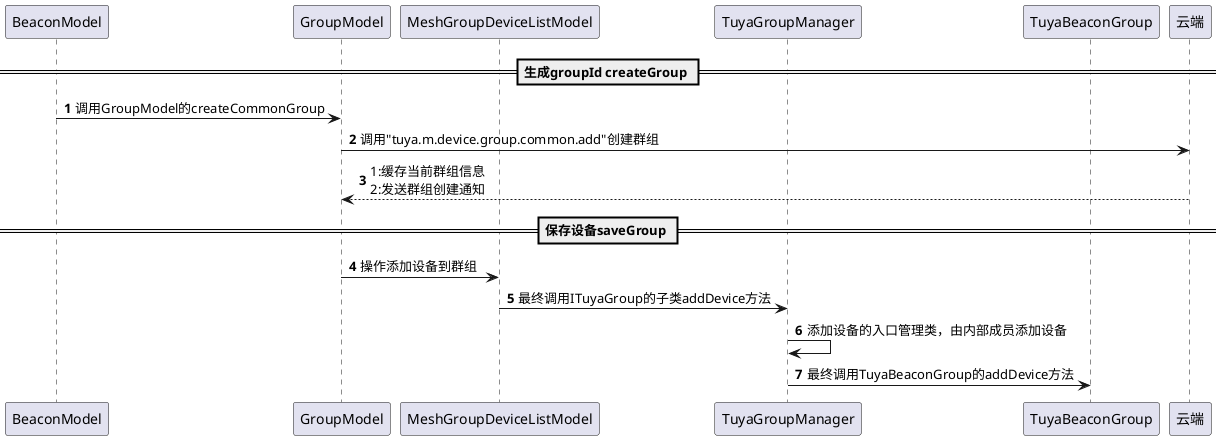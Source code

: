 @startuml
'https://plantuml.com/sequence-diagram

autonumber
participant BeaconModel order 10
participant GroupModel order 20
participant MeshGroupDeviceListModel order 30
participant TuyaGroupManager order 40
participant TuyaBeaconGroup order 50
participant 云端 order 1000

== 生成groupId createGroup ==
BeaconModel -> GroupModel : 调用GroupModel的createCommonGroup
GroupModel -> 云端:调用"tuya.m.device.group.common.add"创建群组
GroupModel <-- 云端:1:缓存当前群组信息\n2:发送群组创建通知
== 保存设备saveGroup ==

GroupModel -> MeshGroupDeviceListModel:操作添加设备到群组
MeshGroupDeviceListModel -> TuyaGroupManager:最终调用ITuyaGroup的子类addDevice方法
TuyaGroupManager -> TuyaGroupManager:添加设备的入口管理类，由内部成员添加设备
TuyaGroupManager -> TuyaBeaconGroup:最终调用TuyaBeaconGroup的addDevice方法

@enduml